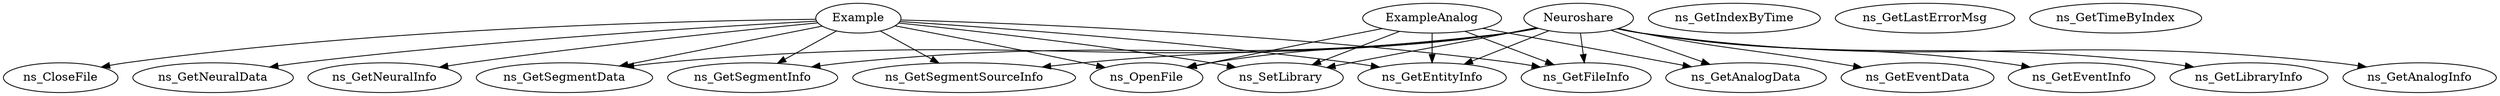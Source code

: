 /* Created by mdot for Matlab */
digraph m2html {
  Example -> ns_CloseFile;
  Example -> ns_GetEntityInfo;
  Example -> ns_GetFileInfo;
  Example -> ns_GetNeuralData;
  Example -> ns_GetNeuralInfo;
  Example -> ns_GetSegmentData;
  Example -> ns_GetSegmentInfo;
  Example -> ns_GetSegmentSourceInfo;
  Example -> ns_OpenFile;
  Example -> ns_SetLibrary;
  ExampleAnalog -> ns_GetAnalogData;
  ExampleAnalog -> ns_GetEntityInfo;
  ExampleAnalog -> ns_GetFileInfo;
  ExampleAnalog -> ns_OpenFile;
  ExampleAnalog -> ns_SetLibrary;
  Neuroshare -> ns_GetAnalogData;
  Neuroshare -> ns_GetAnalogInfo;
  Neuroshare -> ns_GetEntityInfo;
  Neuroshare -> ns_GetEventData;
  Neuroshare -> ns_GetEventInfo;
  Neuroshare -> ns_GetFileInfo;
  Neuroshare -> ns_GetLibraryInfo;
  Neuroshare -> ns_GetSegmentData;
  Neuroshare -> ns_GetSegmentInfo;
  Neuroshare -> ns_GetSegmentSourceInfo;
  Neuroshare -> ns_OpenFile;
  Neuroshare -> ns_SetLibrary;

  Example [URL="Example.html"];
  ExampleAnalog [URL="ExampleAnalog.html"];
  Neuroshare [URL="Neuroshare.html"];
  ns_CloseFile [URL="ns_CloseFile.html"];
  ns_GetAnalogData [URL="ns_GetAnalogData.html"];
  ns_GetAnalogInfo [URL="ns_GetAnalogInfo.html"];
  ns_GetEntityInfo [URL="ns_GetEntityInfo.html"];
  ns_GetEventData [URL="ns_GetEventData.html"];
  ns_GetEventInfo [URL="ns_GetEventInfo.html"];
  ns_GetFileInfo [URL="ns_GetFileInfo.html"];
  ns_GetIndexByTime [URL="ns_GetIndexByTime.html"];
  ns_GetLastErrorMsg [URL="ns_GetLastErrorMsg.html"];
  ns_GetLibraryInfo [URL="ns_GetLibraryInfo.html"];
  ns_GetNeuralData [URL="ns_GetNeuralData.html"];
  ns_GetNeuralInfo [URL="ns_GetNeuralInfo.html"];
  ns_GetSegmentData [URL="ns_GetSegmentData.html"];
  ns_GetSegmentInfo [URL="ns_GetSegmentInfo.html"];
  ns_GetSegmentSourceInfo [URL="ns_GetSegmentSourceInfo.html"];
  ns_GetTimeByIndex [URL="ns_GetTimeByIndex.html"];
  ns_OpenFile [URL="ns_OpenFile.html"];
  ns_SetLibrary [URL="ns_SetLibrary.html"];
}